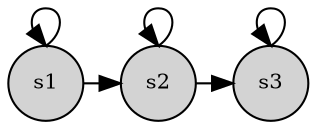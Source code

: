 digraph G {
//nodeseq=0.5
node [style=filled, shape=circle, fixedsize=true, fontsize=10, height=0.5];
edge[minlen=0.5]
rank=same {s1 -> s2 -> s3;}
s1:n -> s1:n;
s2:n -> s2:n;
s3:n -> s3:n;
}

